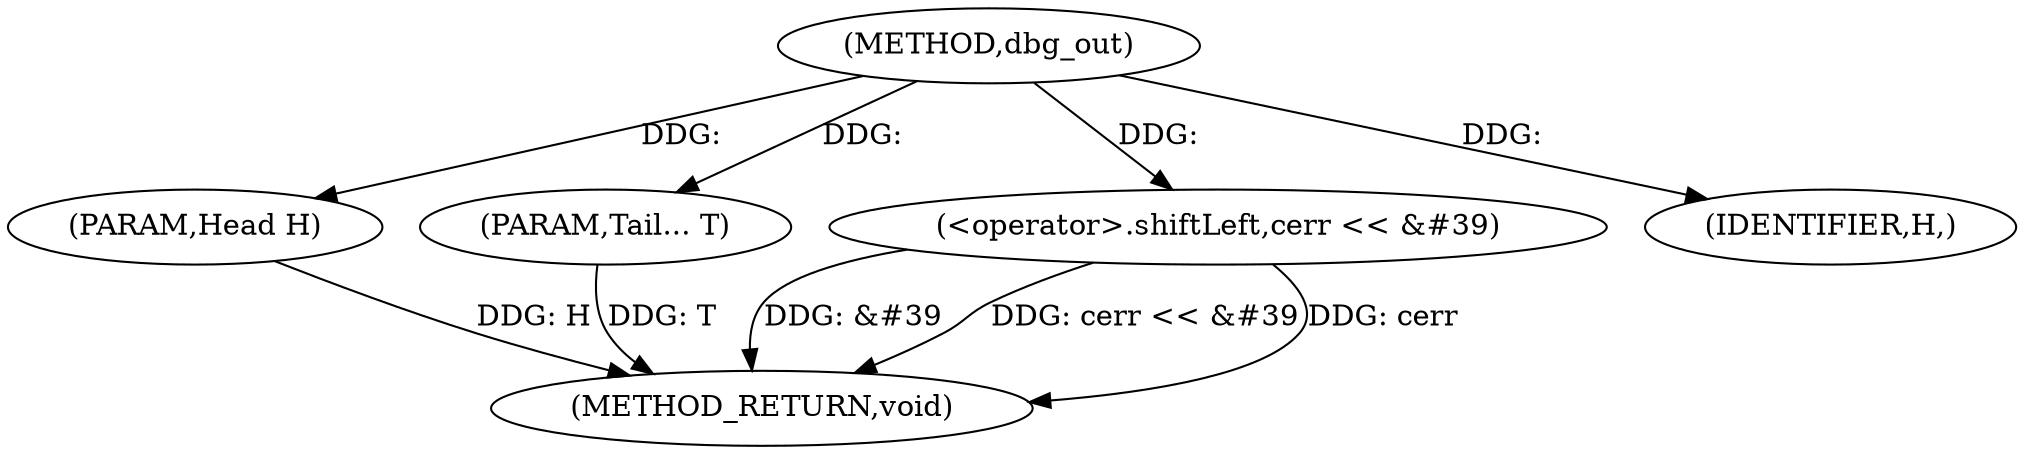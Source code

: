 digraph "dbg_out" {  
"1000110" [label = "(METHOD,dbg_out)" ]
"1000121" [label = "(METHOD_RETURN,void)" ]
"1000111" [label = "(PARAM,Head H)" ]
"1000112" [label = "(PARAM,Tail... T)" ]
"1000114" [label = "(<operator>.shiftLeft,cerr << &#39)" ]
"1000120" [label = "(IDENTIFIER,H,)" ]
  "1000111" -> "1000121"  [ label = "DDG: H"] 
  "1000112" -> "1000121"  [ label = "DDG: T"] 
  "1000114" -> "1000121"  [ label = "DDG: &#39"] 
  "1000114" -> "1000121"  [ label = "DDG: cerr << &#39"] 
  "1000114" -> "1000121"  [ label = "DDG: cerr"] 
  "1000110" -> "1000111"  [ label = "DDG: "] 
  "1000110" -> "1000112"  [ label = "DDG: "] 
  "1000110" -> "1000120"  [ label = "DDG: "] 
  "1000110" -> "1000114"  [ label = "DDG: "] 
}
